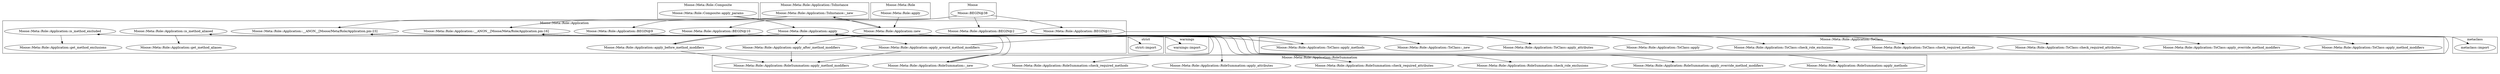 digraph {
graph [overlap=false]
subgraph cluster_Moose_Meta_Role_Composite {
	label="Moose::Meta::Role::Composite";
	"Moose::Meta::Role::Composite::apply_params";
}
subgraph cluster_Moose_Meta_Role_Application_ToInstance {
	label="Moose::Meta::Role::Application::ToInstance";
	"Moose::Meta::Role::Application::ToInstance::_new";
}
subgraph cluster_warnings {
	label="warnings";
	"warnings::import";
}
subgraph cluster_Moose_Meta_Role {
	label="Moose::Meta::Role";
	"Moose::Meta::Role::apply";
}
subgraph cluster_Moose {
	label="Moose";
	"Moose::BEGIN@38";
}
subgraph cluster_Moose_Meta_Role_Application_RoleSummation {
	label="Moose::Meta::Role::Application::RoleSummation";
	"Moose::Meta::Role::Application::RoleSummation::check_required_methods";
	"Moose::Meta::Role::Application::RoleSummation::_new";
	"Moose::Meta::Role::Application::RoleSummation::apply_attributes";
	"Moose::Meta::Role::Application::RoleSummation::check_required_attributes";
	"Moose::Meta::Role::Application::RoleSummation::check_role_exclusions";
	"Moose::Meta::Role::Application::RoleSummation::apply_method_modifiers";
	"Moose::Meta::Role::Application::RoleSummation::apply_override_method_modifiers";
	"Moose::Meta::Role::Application::RoleSummation::apply_methods";
}
subgraph cluster_metaclass {
	label="metaclass";
	"metaclass::import";
}
subgraph cluster_strict {
	label="strict";
	"strict::import";
}
subgraph cluster_Moose_Meta_Role_Application {
	label="Moose::Meta::Role::Application";
	"Moose::Meta::Role::Application::__ANON__[Moose/Meta/Role/Application.pm:23]";
	"Moose::Meta::Role::Application::is_method_aliased";
	"Moose::Meta::Role::Application::BEGIN@9";
	"Moose::Meta::Role::Application::BEGIN@2";
	"Moose::Meta::Role::Application::BEGIN@10";
	"Moose::Meta::Role::Application::apply";
	"Moose::Meta::Role::Application::get_method_aliases";
	"Moose::Meta::Role::Application::new";
	"Moose::Meta::Role::Application::is_method_excluded";
	"Moose::Meta::Role::Application::get_method_exclusions";
	"Moose::Meta::Role::Application::BEGIN@11";
	"Moose::Meta::Role::Application::__ANON__[Moose/Meta/Role/Application.pm:16]";
	"Moose::Meta::Role::Application::apply_before_method_modifiers";
	"Moose::Meta::Role::Application::apply_after_method_modifiers";
	"Moose::Meta::Role::Application::apply_around_method_modifiers";
}
subgraph cluster_Moose_Meta_Role_Application_ToClass {
	label="Moose::Meta::Role::Application::ToClass";
	"Moose::Meta::Role::Application::ToClass::_new";
	"Moose::Meta::Role::Application::ToClass::check_required_methods";
	"Moose::Meta::Role::Application::ToClass::check_role_exclusions";
	"Moose::Meta::Role::Application::ToClass::apply_methods";
	"Moose::Meta::Role::Application::ToClass::apply";
	"Moose::Meta::Role::Application::ToClass::apply_attributes";
	"Moose::Meta::Role::Application::ToClass::apply_override_method_modifiers";
	"Moose::Meta::Role::Application::ToClass::check_required_attributes";
	"Moose::Meta::Role::Application::ToClass::apply_method_modifiers";
}
"Moose::BEGIN@38" -> "Moose::Meta::Role::Application::BEGIN@11";
"Moose::Meta::Role::Application::apply" -> "Moose::Meta::Role::Application::ToClass::check_required_attributes";
"Moose::Meta::Role::Application::is_method_excluded" -> "Moose::Meta::Role::Application::get_method_exclusions";
"Moose::Meta::Role::Application::RoleSummation::_new" -> "Moose::Meta::Role::Application::__ANON__[Moose/Meta/Role/Application.pm:23]";
"Moose::Meta::Role::Application::ToClass::_new" -> "Moose::Meta::Role::Application::__ANON__[Moose/Meta/Role/Application.pm:23]";
"Moose::Meta::Role::Application::ToInstance::_new" -> "Moose::Meta::Role::Application::__ANON__[Moose/Meta/Role/Application.pm:23]";
"Moose::Meta::Role::Application::apply" -> "Moose::Meta::Role::Application::apply_around_method_modifiers";
"Moose::Meta::Role::Application::apply" -> "Moose::Meta::Role::Application::ToClass::check_required_methods";
"Moose::Meta::Role::Composite::apply_params" -> "Moose::Meta::Role::Application::apply";
"Moose::Meta::Role::Application::ToClass::apply" -> "Moose::Meta::Role::Application::apply";
"Moose::Meta::Role::Application::BEGIN@11" -> "metaclass::import";
"Moose::Meta::Role::Application::RoleSummation::_new" -> "Moose::Meta::Role::Application::__ANON__[Moose/Meta/Role/Application.pm:16]";
"Moose::Meta::Role::Application::ToClass::_new" -> "Moose::Meta::Role::Application::__ANON__[Moose/Meta/Role/Application.pm:16]";
"Moose::Meta::Role::Application::ToInstance::_new" -> "Moose::Meta::Role::Application::__ANON__[Moose/Meta/Role/Application.pm:16]";
"Moose::Meta::Role::Application::new" -> "Moose::Meta::Role::Application::ToInstance::_new";
"Moose::Meta::Role::Application::apply" -> "Moose::Meta::Role::Application::ToClass::check_role_exclusions";
"Moose::Meta::Role::Application::apply" -> "Moose::Meta::Role::Application::RoleSummation::check_required_attributes";
"Moose::Meta::Role::Application::BEGIN@10" -> "warnings::import";
"Moose::BEGIN@38" -> "Moose::Meta::Role::Application::BEGIN@10";
"Moose::Meta::Role::Application::apply" -> "Moose::Meta::Role::Application::apply_before_method_modifiers";
"Moose::Meta::Role::Application::apply_before_method_modifiers" -> "Moose::Meta::Role::Application::RoleSummation::apply_method_modifiers";
"Moose::Meta::Role::Application::apply_after_method_modifiers" -> "Moose::Meta::Role::Application::RoleSummation::apply_method_modifiers";
"Moose::Meta::Role::Application::apply_around_method_modifiers" -> "Moose::Meta::Role::Application::RoleSummation::apply_method_modifiers";
"Moose::Meta::Role::Application::BEGIN@9" -> "strict::import";
"Moose::Meta::Role::Application::apply" -> "Moose::Meta::Role::Application::RoleSummation::apply_attributes";
"Moose::BEGIN@38" -> "Moose::Meta::Role::Application::BEGIN@2";
"Moose::Meta::Role::Application::ToClass::apply_methods" -> "Moose::Meta::Role::Application::is_method_aliased";
"Moose::Meta::Role::Application::apply" -> "Moose::Meta::Role::Application::RoleSummation::check_required_methods";
"Moose::Meta::Role::Application::ToClass::apply_methods" -> "Moose::Meta::Role::Application::is_method_excluded";
"Moose::Meta::Role::Application::apply_before_method_modifiers" -> "Moose::Meta::Role::Application::ToClass::apply_method_modifiers";
"Moose::Meta::Role::Application::apply_after_method_modifiers" -> "Moose::Meta::Role::Application::ToClass::apply_method_modifiers";
"Moose::Meta::Role::Application::apply_around_method_modifiers" -> "Moose::Meta::Role::Application::ToClass::apply_method_modifiers";
"Moose::Meta::Role::Application::new" -> "Moose::Meta::Role::Application::RoleSummation::_new";
"Moose::Meta::Role::Application::new" -> "Moose::Meta::Role::Application::ToClass::_new";
"Moose::Meta::Role::Application::apply" -> "Moose::Meta::Role::Application::ToClass::apply_methods";
"Moose::Meta::Role::Application::apply" -> "Moose::Meta::Role::Application::RoleSummation::check_role_exclusions";
"Moose::Meta::Role::Application::apply" -> "Moose::Meta::Role::Application::ToClass::apply_attributes";
"Moose::Meta::Role::Composite::apply_params" -> "Moose::Meta::Role::Application::new";
"Moose::Meta::Role::apply" -> "Moose::Meta::Role::Application::new";
"Moose::Meta::Role::Application::apply" -> "Moose::Meta::Role::Application::ToClass::apply_override_method_modifiers";
"Moose::Meta::Role::Application::is_method_aliased" -> "Moose::Meta::Role::Application::get_method_aliases";
"Moose::Meta::Role::Application::apply" -> "Moose::Meta::Role::Application::apply_after_method_modifiers";
"Moose::Meta::Role::Application::apply" -> "Moose::Meta::Role::Application::RoleSummation::apply_override_method_modifiers";
"Moose::BEGIN@38" -> "Moose::Meta::Role::Application::BEGIN@9";
"Moose::Meta::Role::Application::apply" -> "Moose::Meta::Role::Application::RoleSummation::apply_methods";
}
